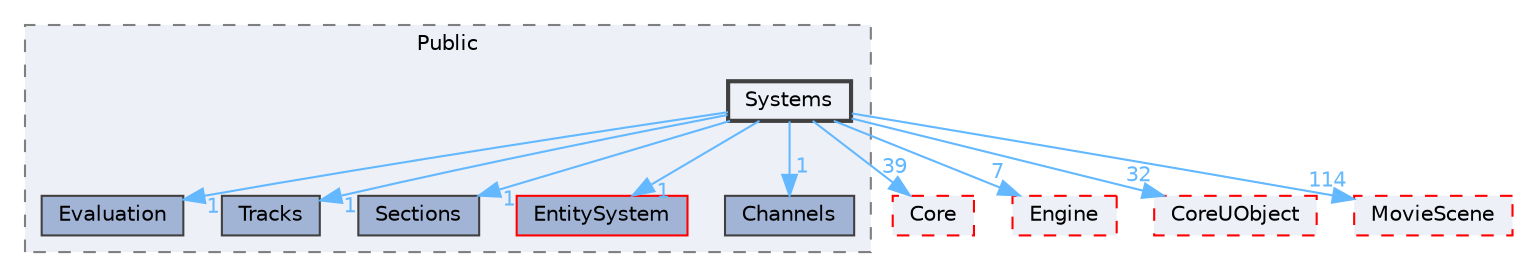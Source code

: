 digraph "Systems"
{
 // INTERACTIVE_SVG=YES
 // LATEX_PDF_SIZE
  bgcolor="transparent";
  edge [fontname=Helvetica,fontsize=10,labelfontname=Helvetica,labelfontsize=10];
  node [fontname=Helvetica,fontsize=10,shape=box,height=0.2,width=0.4];
  compound=true
  subgraph clusterdir_9606a937bb9f1f9ce910f742b5960791 {
    graph [ bgcolor="#edf0f7", pencolor="grey50", label="Public", fontname=Helvetica,fontsize=10 style="filled,dashed", URL="dir_9606a937bb9f1f9ce910f742b5960791.html",tooltip=""]
  dir_1c29f483a753824836cc6c008ea8a76c [label="Evaluation", fillcolor="#a2b4d6", color="grey25", style="filled", URL="dir_1c29f483a753824836cc6c008ea8a76c.html",tooltip=""];
  dir_2d3222e92d8cbdd0f19f830ec300059d [label="Tracks", fillcolor="#a2b4d6", color="grey25", style="filled", URL="dir_2d3222e92d8cbdd0f19f830ec300059d.html",tooltip=""];
  dir_48dac367fa5b6937d6520dafdd3f5f85 [label="Sections", fillcolor="#a2b4d6", color="grey25", style="filled", URL="dir_48dac367fa5b6937d6520dafdd3f5f85.html",tooltip=""];
  dir_626b9b534c939c1e98906e4a62ba7b8b [label="EntitySystem", fillcolor="#a2b4d6", color="red", style="filled", URL="dir_626b9b534c939c1e98906e4a62ba7b8b.html",tooltip=""];
  dir_d98221cd1c51257ece4c9c1d49dda9cf [label="Channels", fillcolor="#a2b4d6", color="grey25", style="filled", URL="dir_d98221cd1c51257ece4c9c1d49dda9cf.html",tooltip=""];
  dir_e0ddd2e4cd7a70c048956e583fac2c93 [label="Systems", fillcolor="#edf0f7", color="grey25", style="filled,bold", URL="dir_e0ddd2e4cd7a70c048956e583fac2c93.html",tooltip=""];
  }
  dir_0e6cddcc9caa1238c7f3774224afaa45 [label="Core", fillcolor="#edf0f7", color="red", style="filled,dashed", URL="dir_0e6cddcc9caa1238c7f3774224afaa45.html",tooltip=""];
  dir_fdf6aa5c3cf3805bb958134448d60562 [label="Engine", fillcolor="#edf0f7", color="red", style="filled,dashed", URL="dir_fdf6aa5c3cf3805bb958134448d60562.html",tooltip=""];
  dir_4c499e5e32e2b4479ad7e552df73eeae [label="CoreUObject", fillcolor="#edf0f7", color="red", style="filled,dashed", URL="dir_4c499e5e32e2b4479ad7e552df73eeae.html",tooltip=""];
  dir_ed1388184b1cf3e774c585122fc72079 [label="MovieScene", fillcolor="#edf0f7", color="red", style="filled,dashed", URL="dir_ed1388184b1cf3e774c585122fc72079.html",tooltip=""];
  dir_e0ddd2e4cd7a70c048956e583fac2c93->dir_0e6cddcc9caa1238c7f3774224afaa45 [headlabel="39", labeldistance=1.5 headhref="dir_001163_000266.html" href="dir_001163_000266.html" color="steelblue1" fontcolor="steelblue1"];
  dir_e0ddd2e4cd7a70c048956e583fac2c93->dir_1c29f483a753824836cc6c008ea8a76c [headlabel="1", labeldistance=1.5 headhref="dir_001163_000374.html" href="dir_001163_000374.html" color="steelblue1" fontcolor="steelblue1"];
  dir_e0ddd2e4cd7a70c048956e583fac2c93->dir_2d3222e92d8cbdd0f19f830ec300059d [headlabel="1", labeldistance=1.5 headhref="dir_001163_001203.html" href="dir_001163_001203.html" color="steelblue1" fontcolor="steelblue1"];
  dir_e0ddd2e4cd7a70c048956e583fac2c93->dir_48dac367fa5b6937d6520dafdd3f5f85 [headlabel="1", labeldistance=1.5 headhref="dir_001163_001001.html" href="dir_001163_001001.html" color="steelblue1" fontcolor="steelblue1"];
  dir_e0ddd2e4cd7a70c048956e583fac2c93->dir_4c499e5e32e2b4479ad7e552df73eeae [headlabel="32", labeldistance=1.5 headhref="dir_001163_000268.html" href="dir_001163_000268.html" color="steelblue1" fontcolor="steelblue1"];
  dir_e0ddd2e4cd7a70c048956e583fac2c93->dir_626b9b534c939c1e98906e4a62ba7b8b [headlabel="1", labeldistance=1.5 headhref="dir_001163_000370.html" href="dir_001163_000370.html" color="steelblue1" fontcolor="steelblue1"];
  dir_e0ddd2e4cd7a70c048956e583fac2c93->dir_d98221cd1c51257ece4c9c1d49dda9cf [headlabel="1", labeldistance=1.5 headhref="dir_001163_000128.html" href="dir_001163_000128.html" color="steelblue1" fontcolor="steelblue1"];
  dir_e0ddd2e4cd7a70c048956e583fac2c93->dir_ed1388184b1cf3e774c585122fc72079 [headlabel="114", labeldistance=1.5 headhref="dir_001163_000671.html" href="dir_001163_000671.html" color="steelblue1" fontcolor="steelblue1"];
  dir_e0ddd2e4cd7a70c048956e583fac2c93->dir_fdf6aa5c3cf3805bb958134448d60562 [headlabel="7", labeldistance=1.5 headhref="dir_001163_000366.html" href="dir_001163_000366.html" color="steelblue1" fontcolor="steelblue1"];
}
